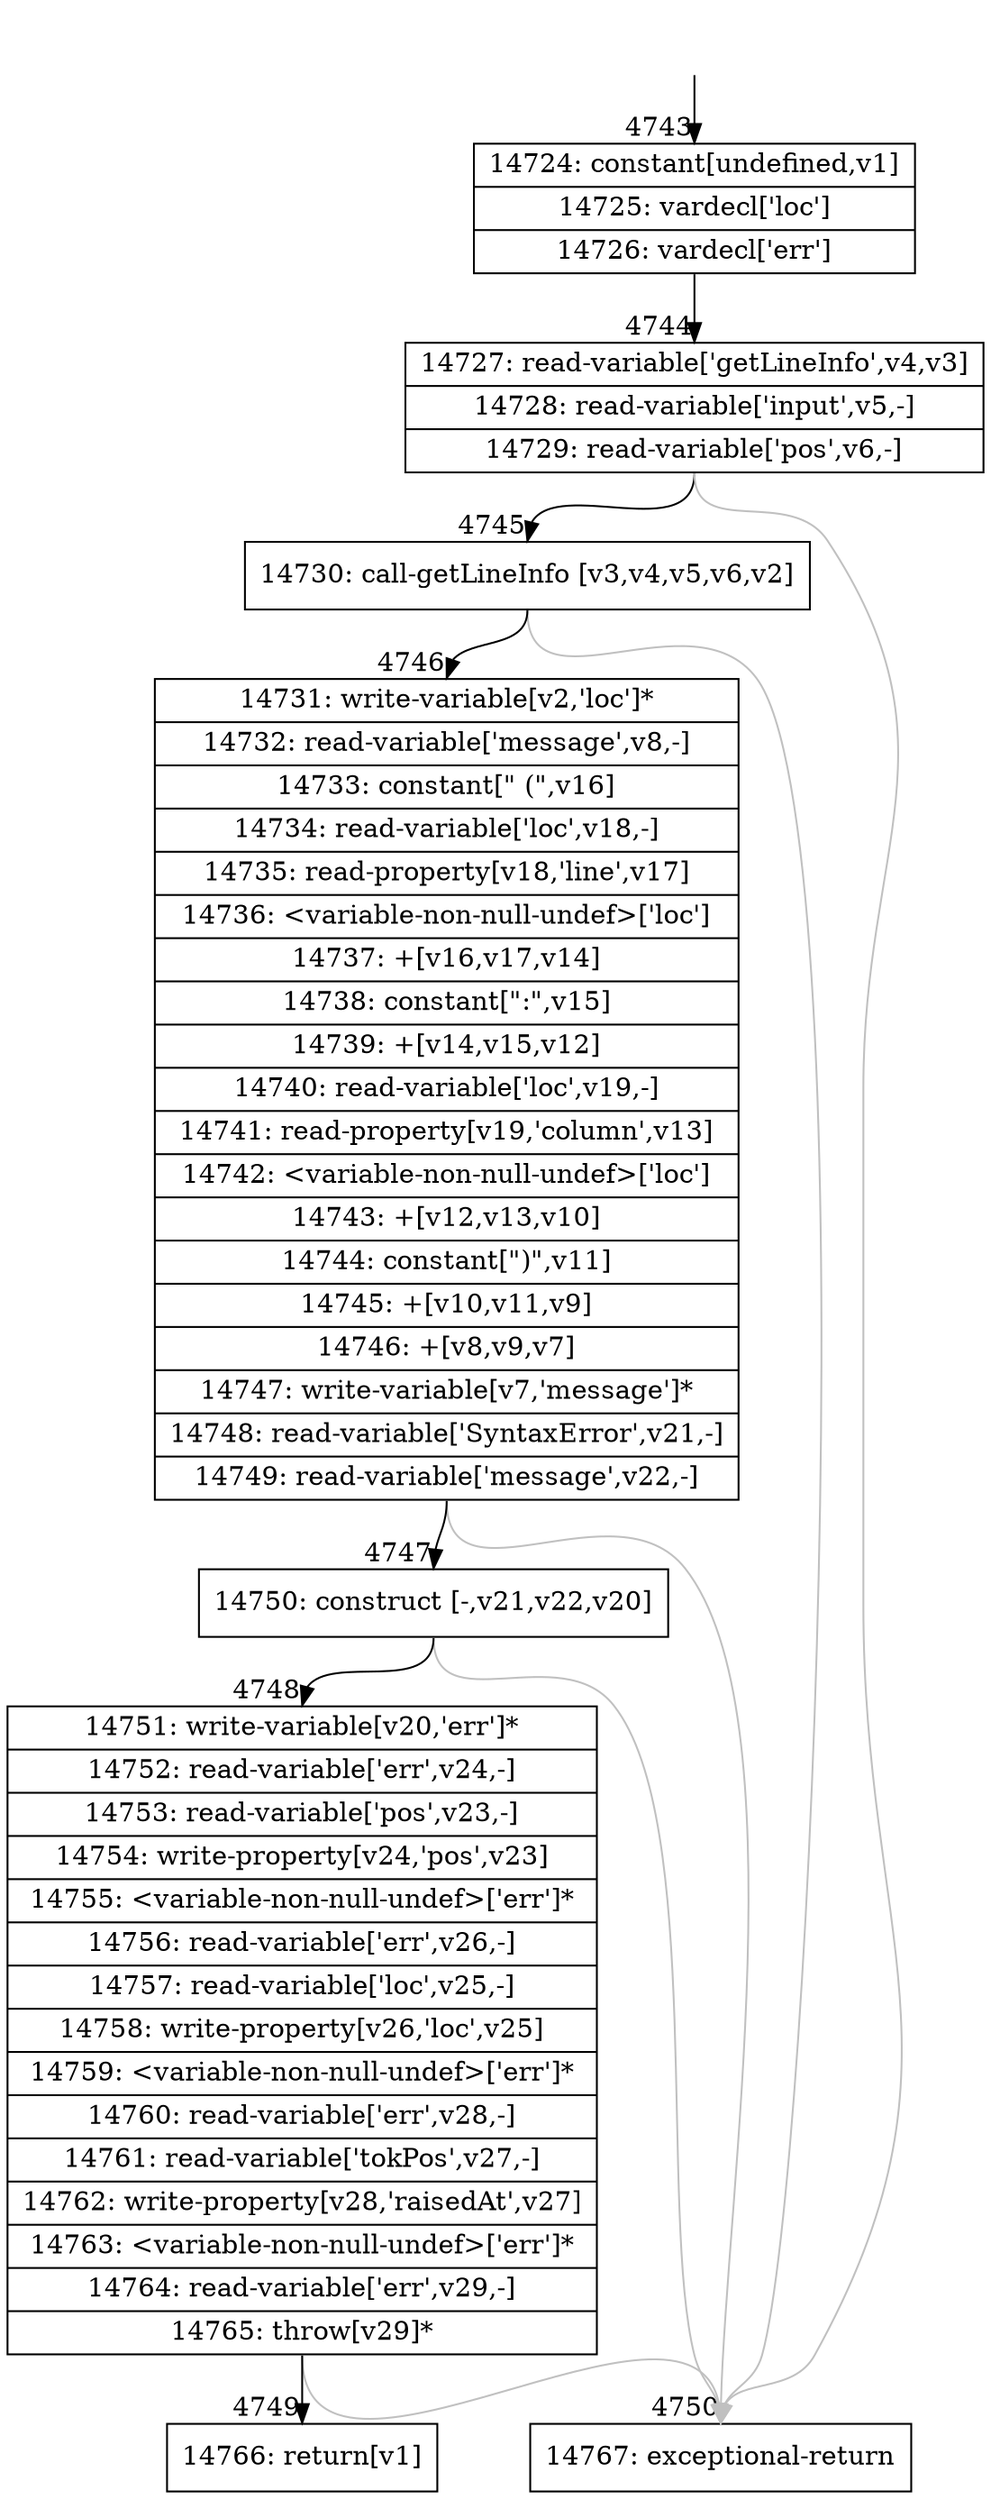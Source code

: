 digraph {
rankdir="TD"
BB_entry293[shape=none,label=""];
BB_entry293 -> BB4743 [tailport=s, headport=n, headlabel="    4743"]
BB4743 [shape=record label="{14724: constant[undefined,v1]|14725: vardecl['loc']|14726: vardecl['err']}" ] 
BB4743 -> BB4744 [tailport=s, headport=n, headlabel="      4744"]
BB4744 [shape=record label="{14727: read-variable['getLineInfo',v4,v3]|14728: read-variable['input',v5,-]|14729: read-variable['pos',v6,-]}" ] 
BB4744 -> BB4745 [tailport=s, headport=n, headlabel="      4745"]
BB4744 -> BB4750 [tailport=s, headport=n, color=gray, headlabel="      4750"]
BB4745 [shape=record label="{14730: call-getLineInfo [v3,v4,v5,v6,v2]}" ] 
BB4745 -> BB4746 [tailport=s, headport=n, headlabel="      4746"]
BB4745 -> BB4750 [tailport=s, headport=n, color=gray]
BB4746 [shape=record label="{14731: write-variable[v2,'loc']*|14732: read-variable['message',v8,-]|14733: constant[\" (\",v16]|14734: read-variable['loc',v18,-]|14735: read-property[v18,'line',v17]|14736: \<variable-non-null-undef\>['loc']|14737: +[v16,v17,v14]|14738: constant[\":\",v15]|14739: +[v14,v15,v12]|14740: read-variable['loc',v19,-]|14741: read-property[v19,'column',v13]|14742: \<variable-non-null-undef\>['loc']|14743: +[v12,v13,v10]|14744: constant[\")\",v11]|14745: +[v10,v11,v9]|14746: +[v8,v9,v7]|14747: write-variable[v7,'message']*|14748: read-variable['SyntaxError',v21,-]|14749: read-variable['message',v22,-]}" ] 
BB4746 -> BB4747 [tailport=s, headport=n, headlabel="      4747"]
BB4746 -> BB4750 [tailport=s, headport=n, color=gray]
BB4747 [shape=record label="{14750: construct [-,v21,v22,v20]}" ] 
BB4747 -> BB4748 [tailport=s, headport=n, headlabel="      4748"]
BB4747 -> BB4750 [tailport=s, headport=n, color=gray]
BB4748 [shape=record label="{14751: write-variable[v20,'err']*|14752: read-variable['err',v24,-]|14753: read-variable['pos',v23,-]|14754: write-property[v24,'pos',v23]|14755: \<variable-non-null-undef\>['err']*|14756: read-variable['err',v26,-]|14757: read-variable['loc',v25,-]|14758: write-property[v26,'loc',v25]|14759: \<variable-non-null-undef\>['err']*|14760: read-variable['err',v28,-]|14761: read-variable['tokPos',v27,-]|14762: write-property[v28,'raisedAt',v27]|14763: \<variable-non-null-undef\>['err']*|14764: read-variable['err',v29,-]|14765: throw[v29]*}" ] 
BB4748 -> BB4749 [tailport=s, headport=n, headlabel="      4749"]
BB4748 -> BB4750 [tailport=s, headport=n, color=gray]
BB4749 [shape=record label="{14766: return[v1]}" ] 
BB4750 [shape=record label="{14767: exceptional-return}" ] 
//#$~ 4855
}
